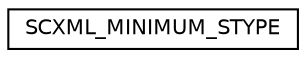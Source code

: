 digraph "Graphical Class Hierarchy"
{
 // LATEX_PDF_SIZE
  edge [fontname="Helvetica",fontsize="10",labelfontname="Helvetica",labelfontsize="10"];
  node [fontname="Helvetica",fontsize="10",shape=record];
  rankdir="LR";
  Node0 [label="SCXML_MINIMUM_STYPE",height=0.2,width=0.4,color="black", fillcolor="white", style="filled",URL="$unionSCXML__MINIMUM__STYPE.html",tooltip=" "];
}

